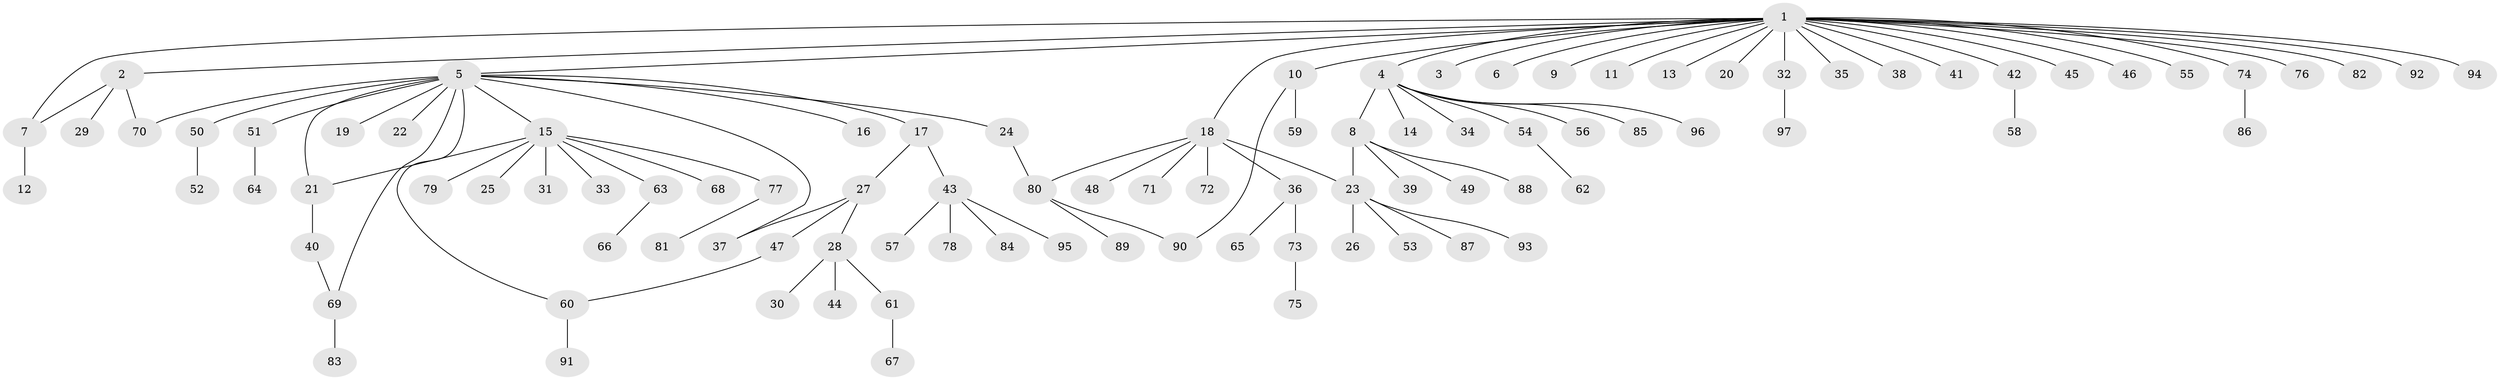 // coarse degree distribution, {25: 0.020833333333333332, 4: 0.041666666666666664, 1: 0.7708333333333334, 8: 0.020833333333333332, 11: 0.020833333333333332, 3: 0.041666666666666664, 5: 0.020833333333333332, 2: 0.0625}
// Generated by graph-tools (version 1.1) at 2025/18/03/04/25 18:18:11]
// undirected, 97 vertices, 105 edges
graph export_dot {
graph [start="1"]
  node [color=gray90,style=filled];
  1;
  2;
  3;
  4;
  5;
  6;
  7;
  8;
  9;
  10;
  11;
  12;
  13;
  14;
  15;
  16;
  17;
  18;
  19;
  20;
  21;
  22;
  23;
  24;
  25;
  26;
  27;
  28;
  29;
  30;
  31;
  32;
  33;
  34;
  35;
  36;
  37;
  38;
  39;
  40;
  41;
  42;
  43;
  44;
  45;
  46;
  47;
  48;
  49;
  50;
  51;
  52;
  53;
  54;
  55;
  56;
  57;
  58;
  59;
  60;
  61;
  62;
  63;
  64;
  65;
  66;
  67;
  68;
  69;
  70;
  71;
  72;
  73;
  74;
  75;
  76;
  77;
  78;
  79;
  80;
  81;
  82;
  83;
  84;
  85;
  86;
  87;
  88;
  89;
  90;
  91;
  92;
  93;
  94;
  95;
  96;
  97;
  1 -- 2;
  1 -- 3;
  1 -- 4;
  1 -- 5;
  1 -- 6;
  1 -- 7;
  1 -- 9;
  1 -- 10;
  1 -- 11;
  1 -- 13;
  1 -- 18;
  1 -- 20;
  1 -- 32;
  1 -- 35;
  1 -- 38;
  1 -- 41;
  1 -- 42;
  1 -- 45;
  1 -- 46;
  1 -- 55;
  1 -- 74;
  1 -- 76;
  1 -- 82;
  1 -- 92;
  1 -- 94;
  2 -- 7;
  2 -- 29;
  2 -- 70;
  4 -- 8;
  4 -- 14;
  4 -- 34;
  4 -- 54;
  4 -- 56;
  4 -- 85;
  4 -- 96;
  5 -- 15;
  5 -- 16;
  5 -- 17;
  5 -- 19;
  5 -- 21;
  5 -- 22;
  5 -- 24;
  5 -- 37;
  5 -- 50;
  5 -- 51;
  5 -- 60;
  5 -- 69;
  5 -- 70;
  7 -- 12;
  8 -- 23;
  8 -- 39;
  8 -- 49;
  8 -- 88;
  10 -- 59;
  10 -- 90;
  15 -- 21;
  15 -- 25;
  15 -- 31;
  15 -- 33;
  15 -- 63;
  15 -- 68;
  15 -- 77;
  15 -- 79;
  17 -- 27;
  17 -- 43;
  18 -- 23;
  18 -- 36;
  18 -- 48;
  18 -- 71;
  18 -- 72;
  18 -- 80;
  21 -- 40;
  23 -- 26;
  23 -- 53;
  23 -- 87;
  23 -- 93;
  24 -- 80;
  27 -- 28;
  27 -- 37;
  27 -- 47;
  28 -- 30;
  28 -- 44;
  28 -- 61;
  32 -- 97;
  36 -- 65;
  36 -- 73;
  40 -- 69;
  42 -- 58;
  43 -- 57;
  43 -- 78;
  43 -- 84;
  43 -- 95;
  47 -- 60;
  50 -- 52;
  51 -- 64;
  54 -- 62;
  60 -- 91;
  61 -- 67;
  63 -- 66;
  69 -- 83;
  73 -- 75;
  74 -- 86;
  77 -- 81;
  80 -- 89;
  80 -- 90;
}

